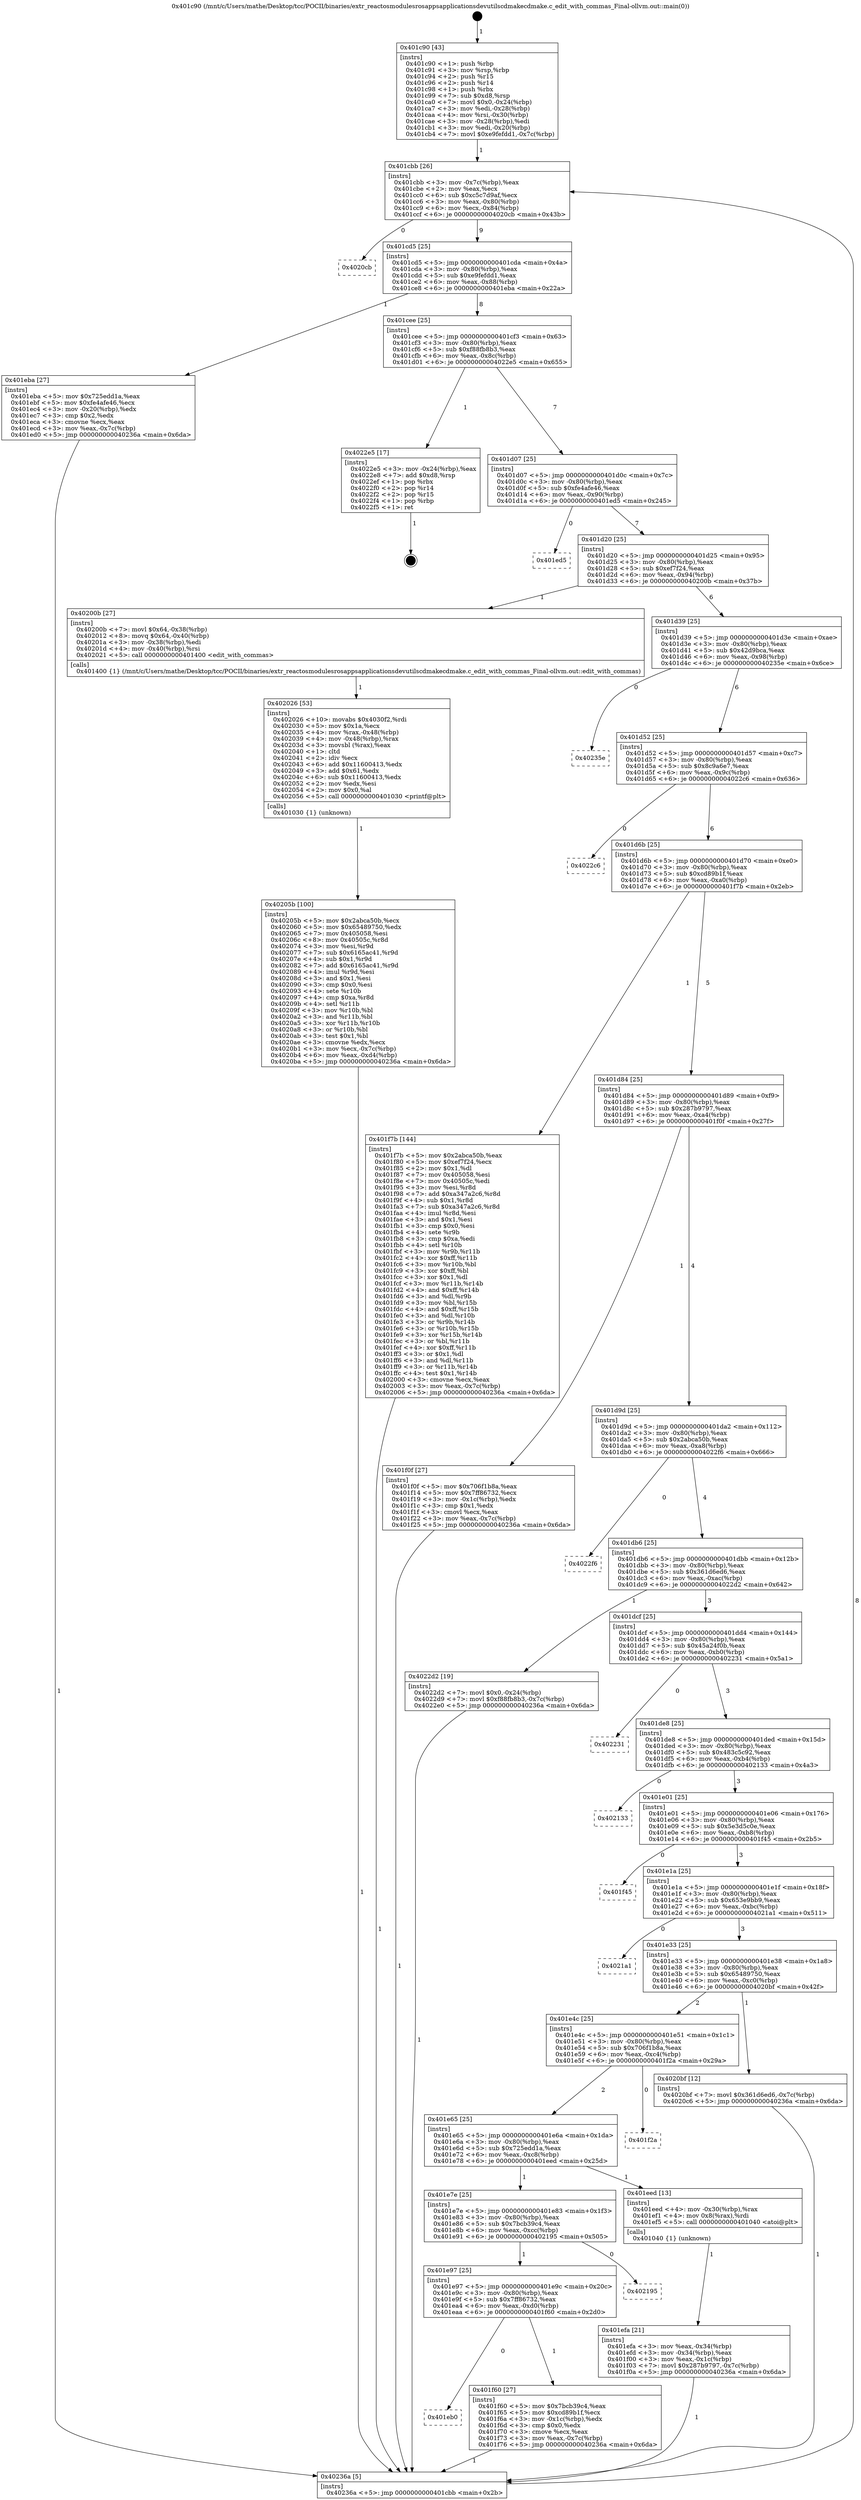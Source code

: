 digraph "0x401c90" {
  label = "0x401c90 (/mnt/c/Users/mathe/Desktop/tcc/POCII/binaries/extr_reactosmodulesrosappsapplicationsdevutilscdmakecdmake.c_edit_with_commas_Final-ollvm.out::main(0))"
  labelloc = "t"
  node[shape=record]

  Entry [label="",width=0.3,height=0.3,shape=circle,fillcolor=black,style=filled]
  "0x401cbb" [label="{
     0x401cbb [26]\l
     | [instrs]\l
     &nbsp;&nbsp;0x401cbb \<+3\>: mov -0x7c(%rbp),%eax\l
     &nbsp;&nbsp;0x401cbe \<+2\>: mov %eax,%ecx\l
     &nbsp;&nbsp;0x401cc0 \<+6\>: sub $0xc5c7d9af,%ecx\l
     &nbsp;&nbsp;0x401cc6 \<+3\>: mov %eax,-0x80(%rbp)\l
     &nbsp;&nbsp;0x401cc9 \<+6\>: mov %ecx,-0x84(%rbp)\l
     &nbsp;&nbsp;0x401ccf \<+6\>: je 00000000004020cb \<main+0x43b\>\l
  }"]
  "0x4020cb" [label="{
     0x4020cb\l
  }", style=dashed]
  "0x401cd5" [label="{
     0x401cd5 [25]\l
     | [instrs]\l
     &nbsp;&nbsp;0x401cd5 \<+5\>: jmp 0000000000401cda \<main+0x4a\>\l
     &nbsp;&nbsp;0x401cda \<+3\>: mov -0x80(%rbp),%eax\l
     &nbsp;&nbsp;0x401cdd \<+5\>: sub $0xe9fefdd1,%eax\l
     &nbsp;&nbsp;0x401ce2 \<+6\>: mov %eax,-0x88(%rbp)\l
     &nbsp;&nbsp;0x401ce8 \<+6\>: je 0000000000401eba \<main+0x22a\>\l
  }"]
  Exit [label="",width=0.3,height=0.3,shape=circle,fillcolor=black,style=filled,peripheries=2]
  "0x401eba" [label="{
     0x401eba [27]\l
     | [instrs]\l
     &nbsp;&nbsp;0x401eba \<+5\>: mov $0x725edd1a,%eax\l
     &nbsp;&nbsp;0x401ebf \<+5\>: mov $0xfe4afe46,%ecx\l
     &nbsp;&nbsp;0x401ec4 \<+3\>: mov -0x20(%rbp),%edx\l
     &nbsp;&nbsp;0x401ec7 \<+3\>: cmp $0x2,%edx\l
     &nbsp;&nbsp;0x401eca \<+3\>: cmovne %ecx,%eax\l
     &nbsp;&nbsp;0x401ecd \<+3\>: mov %eax,-0x7c(%rbp)\l
     &nbsp;&nbsp;0x401ed0 \<+5\>: jmp 000000000040236a \<main+0x6da\>\l
  }"]
  "0x401cee" [label="{
     0x401cee [25]\l
     | [instrs]\l
     &nbsp;&nbsp;0x401cee \<+5\>: jmp 0000000000401cf3 \<main+0x63\>\l
     &nbsp;&nbsp;0x401cf3 \<+3\>: mov -0x80(%rbp),%eax\l
     &nbsp;&nbsp;0x401cf6 \<+5\>: sub $0xf88fb8b3,%eax\l
     &nbsp;&nbsp;0x401cfb \<+6\>: mov %eax,-0x8c(%rbp)\l
     &nbsp;&nbsp;0x401d01 \<+6\>: je 00000000004022e5 \<main+0x655\>\l
  }"]
  "0x40236a" [label="{
     0x40236a [5]\l
     | [instrs]\l
     &nbsp;&nbsp;0x40236a \<+5\>: jmp 0000000000401cbb \<main+0x2b\>\l
  }"]
  "0x401c90" [label="{
     0x401c90 [43]\l
     | [instrs]\l
     &nbsp;&nbsp;0x401c90 \<+1\>: push %rbp\l
     &nbsp;&nbsp;0x401c91 \<+3\>: mov %rsp,%rbp\l
     &nbsp;&nbsp;0x401c94 \<+2\>: push %r15\l
     &nbsp;&nbsp;0x401c96 \<+2\>: push %r14\l
     &nbsp;&nbsp;0x401c98 \<+1\>: push %rbx\l
     &nbsp;&nbsp;0x401c99 \<+7\>: sub $0xd8,%rsp\l
     &nbsp;&nbsp;0x401ca0 \<+7\>: movl $0x0,-0x24(%rbp)\l
     &nbsp;&nbsp;0x401ca7 \<+3\>: mov %edi,-0x28(%rbp)\l
     &nbsp;&nbsp;0x401caa \<+4\>: mov %rsi,-0x30(%rbp)\l
     &nbsp;&nbsp;0x401cae \<+3\>: mov -0x28(%rbp),%edi\l
     &nbsp;&nbsp;0x401cb1 \<+3\>: mov %edi,-0x20(%rbp)\l
     &nbsp;&nbsp;0x401cb4 \<+7\>: movl $0xe9fefdd1,-0x7c(%rbp)\l
  }"]
  "0x40205b" [label="{
     0x40205b [100]\l
     | [instrs]\l
     &nbsp;&nbsp;0x40205b \<+5\>: mov $0x2abca50b,%ecx\l
     &nbsp;&nbsp;0x402060 \<+5\>: mov $0x65489750,%edx\l
     &nbsp;&nbsp;0x402065 \<+7\>: mov 0x405058,%esi\l
     &nbsp;&nbsp;0x40206c \<+8\>: mov 0x40505c,%r8d\l
     &nbsp;&nbsp;0x402074 \<+3\>: mov %esi,%r9d\l
     &nbsp;&nbsp;0x402077 \<+7\>: sub $0x6165ac41,%r9d\l
     &nbsp;&nbsp;0x40207e \<+4\>: sub $0x1,%r9d\l
     &nbsp;&nbsp;0x402082 \<+7\>: add $0x6165ac41,%r9d\l
     &nbsp;&nbsp;0x402089 \<+4\>: imul %r9d,%esi\l
     &nbsp;&nbsp;0x40208d \<+3\>: and $0x1,%esi\l
     &nbsp;&nbsp;0x402090 \<+3\>: cmp $0x0,%esi\l
     &nbsp;&nbsp;0x402093 \<+4\>: sete %r10b\l
     &nbsp;&nbsp;0x402097 \<+4\>: cmp $0xa,%r8d\l
     &nbsp;&nbsp;0x40209b \<+4\>: setl %r11b\l
     &nbsp;&nbsp;0x40209f \<+3\>: mov %r10b,%bl\l
     &nbsp;&nbsp;0x4020a2 \<+3\>: and %r11b,%bl\l
     &nbsp;&nbsp;0x4020a5 \<+3\>: xor %r11b,%r10b\l
     &nbsp;&nbsp;0x4020a8 \<+3\>: or %r10b,%bl\l
     &nbsp;&nbsp;0x4020ab \<+3\>: test $0x1,%bl\l
     &nbsp;&nbsp;0x4020ae \<+3\>: cmovne %edx,%ecx\l
     &nbsp;&nbsp;0x4020b1 \<+3\>: mov %ecx,-0x7c(%rbp)\l
     &nbsp;&nbsp;0x4020b4 \<+6\>: mov %eax,-0xd4(%rbp)\l
     &nbsp;&nbsp;0x4020ba \<+5\>: jmp 000000000040236a \<main+0x6da\>\l
  }"]
  "0x4022e5" [label="{
     0x4022e5 [17]\l
     | [instrs]\l
     &nbsp;&nbsp;0x4022e5 \<+3\>: mov -0x24(%rbp),%eax\l
     &nbsp;&nbsp;0x4022e8 \<+7\>: add $0xd8,%rsp\l
     &nbsp;&nbsp;0x4022ef \<+1\>: pop %rbx\l
     &nbsp;&nbsp;0x4022f0 \<+2\>: pop %r14\l
     &nbsp;&nbsp;0x4022f2 \<+2\>: pop %r15\l
     &nbsp;&nbsp;0x4022f4 \<+1\>: pop %rbp\l
     &nbsp;&nbsp;0x4022f5 \<+1\>: ret\l
  }"]
  "0x401d07" [label="{
     0x401d07 [25]\l
     | [instrs]\l
     &nbsp;&nbsp;0x401d07 \<+5\>: jmp 0000000000401d0c \<main+0x7c\>\l
     &nbsp;&nbsp;0x401d0c \<+3\>: mov -0x80(%rbp),%eax\l
     &nbsp;&nbsp;0x401d0f \<+5\>: sub $0xfe4afe46,%eax\l
     &nbsp;&nbsp;0x401d14 \<+6\>: mov %eax,-0x90(%rbp)\l
     &nbsp;&nbsp;0x401d1a \<+6\>: je 0000000000401ed5 \<main+0x245\>\l
  }"]
  "0x402026" [label="{
     0x402026 [53]\l
     | [instrs]\l
     &nbsp;&nbsp;0x402026 \<+10\>: movabs $0x4030f2,%rdi\l
     &nbsp;&nbsp;0x402030 \<+5\>: mov $0x1a,%ecx\l
     &nbsp;&nbsp;0x402035 \<+4\>: mov %rax,-0x48(%rbp)\l
     &nbsp;&nbsp;0x402039 \<+4\>: mov -0x48(%rbp),%rax\l
     &nbsp;&nbsp;0x40203d \<+3\>: movsbl (%rax),%eax\l
     &nbsp;&nbsp;0x402040 \<+1\>: cltd\l
     &nbsp;&nbsp;0x402041 \<+2\>: idiv %ecx\l
     &nbsp;&nbsp;0x402043 \<+6\>: add $0x11600413,%edx\l
     &nbsp;&nbsp;0x402049 \<+3\>: add $0x61,%edx\l
     &nbsp;&nbsp;0x40204c \<+6\>: sub $0x11600413,%edx\l
     &nbsp;&nbsp;0x402052 \<+2\>: mov %edx,%esi\l
     &nbsp;&nbsp;0x402054 \<+2\>: mov $0x0,%al\l
     &nbsp;&nbsp;0x402056 \<+5\>: call 0000000000401030 \<printf@plt\>\l
     | [calls]\l
     &nbsp;&nbsp;0x401030 \{1\} (unknown)\l
  }"]
  "0x401ed5" [label="{
     0x401ed5\l
  }", style=dashed]
  "0x401d20" [label="{
     0x401d20 [25]\l
     | [instrs]\l
     &nbsp;&nbsp;0x401d20 \<+5\>: jmp 0000000000401d25 \<main+0x95\>\l
     &nbsp;&nbsp;0x401d25 \<+3\>: mov -0x80(%rbp),%eax\l
     &nbsp;&nbsp;0x401d28 \<+5\>: sub $0xef7f24,%eax\l
     &nbsp;&nbsp;0x401d2d \<+6\>: mov %eax,-0x94(%rbp)\l
     &nbsp;&nbsp;0x401d33 \<+6\>: je 000000000040200b \<main+0x37b\>\l
  }"]
  "0x401eb0" [label="{
     0x401eb0\l
  }", style=dashed]
  "0x40200b" [label="{
     0x40200b [27]\l
     | [instrs]\l
     &nbsp;&nbsp;0x40200b \<+7\>: movl $0x64,-0x38(%rbp)\l
     &nbsp;&nbsp;0x402012 \<+8\>: movq $0x64,-0x40(%rbp)\l
     &nbsp;&nbsp;0x40201a \<+3\>: mov -0x38(%rbp),%edi\l
     &nbsp;&nbsp;0x40201d \<+4\>: mov -0x40(%rbp),%rsi\l
     &nbsp;&nbsp;0x402021 \<+5\>: call 0000000000401400 \<edit_with_commas\>\l
     | [calls]\l
     &nbsp;&nbsp;0x401400 \{1\} (/mnt/c/Users/mathe/Desktop/tcc/POCII/binaries/extr_reactosmodulesrosappsapplicationsdevutilscdmakecdmake.c_edit_with_commas_Final-ollvm.out::edit_with_commas)\l
  }"]
  "0x401d39" [label="{
     0x401d39 [25]\l
     | [instrs]\l
     &nbsp;&nbsp;0x401d39 \<+5\>: jmp 0000000000401d3e \<main+0xae\>\l
     &nbsp;&nbsp;0x401d3e \<+3\>: mov -0x80(%rbp),%eax\l
     &nbsp;&nbsp;0x401d41 \<+5\>: sub $0x42d9bca,%eax\l
     &nbsp;&nbsp;0x401d46 \<+6\>: mov %eax,-0x98(%rbp)\l
     &nbsp;&nbsp;0x401d4c \<+6\>: je 000000000040235e \<main+0x6ce\>\l
  }"]
  "0x401f60" [label="{
     0x401f60 [27]\l
     | [instrs]\l
     &nbsp;&nbsp;0x401f60 \<+5\>: mov $0x7bcb39c4,%eax\l
     &nbsp;&nbsp;0x401f65 \<+5\>: mov $0xcd89b1f,%ecx\l
     &nbsp;&nbsp;0x401f6a \<+3\>: mov -0x1c(%rbp),%edx\l
     &nbsp;&nbsp;0x401f6d \<+3\>: cmp $0x0,%edx\l
     &nbsp;&nbsp;0x401f70 \<+3\>: cmove %ecx,%eax\l
     &nbsp;&nbsp;0x401f73 \<+3\>: mov %eax,-0x7c(%rbp)\l
     &nbsp;&nbsp;0x401f76 \<+5\>: jmp 000000000040236a \<main+0x6da\>\l
  }"]
  "0x40235e" [label="{
     0x40235e\l
  }", style=dashed]
  "0x401d52" [label="{
     0x401d52 [25]\l
     | [instrs]\l
     &nbsp;&nbsp;0x401d52 \<+5\>: jmp 0000000000401d57 \<main+0xc7\>\l
     &nbsp;&nbsp;0x401d57 \<+3\>: mov -0x80(%rbp),%eax\l
     &nbsp;&nbsp;0x401d5a \<+5\>: sub $0x8c9a6e7,%eax\l
     &nbsp;&nbsp;0x401d5f \<+6\>: mov %eax,-0x9c(%rbp)\l
     &nbsp;&nbsp;0x401d65 \<+6\>: je 00000000004022c6 \<main+0x636\>\l
  }"]
  "0x401e97" [label="{
     0x401e97 [25]\l
     | [instrs]\l
     &nbsp;&nbsp;0x401e97 \<+5\>: jmp 0000000000401e9c \<main+0x20c\>\l
     &nbsp;&nbsp;0x401e9c \<+3\>: mov -0x80(%rbp),%eax\l
     &nbsp;&nbsp;0x401e9f \<+5\>: sub $0x7ff86732,%eax\l
     &nbsp;&nbsp;0x401ea4 \<+6\>: mov %eax,-0xd0(%rbp)\l
     &nbsp;&nbsp;0x401eaa \<+6\>: je 0000000000401f60 \<main+0x2d0\>\l
  }"]
  "0x4022c6" [label="{
     0x4022c6\l
  }", style=dashed]
  "0x401d6b" [label="{
     0x401d6b [25]\l
     | [instrs]\l
     &nbsp;&nbsp;0x401d6b \<+5\>: jmp 0000000000401d70 \<main+0xe0\>\l
     &nbsp;&nbsp;0x401d70 \<+3\>: mov -0x80(%rbp),%eax\l
     &nbsp;&nbsp;0x401d73 \<+5\>: sub $0xcd89b1f,%eax\l
     &nbsp;&nbsp;0x401d78 \<+6\>: mov %eax,-0xa0(%rbp)\l
     &nbsp;&nbsp;0x401d7e \<+6\>: je 0000000000401f7b \<main+0x2eb\>\l
  }"]
  "0x402195" [label="{
     0x402195\l
  }", style=dashed]
  "0x401f7b" [label="{
     0x401f7b [144]\l
     | [instrs]\l
     &nbsp;&nbsp;0x401f7b \<+5\>: mov $0x2abca50b,%eax\l
     &nbsp;&nbsp;0x401f80 \<+5\>: mov $0xef7f24,%ecx\l
     &nbsp;&nbsp;0x401f85 \<+2\>: mov $0x1,%dl\l
     &nbsp;&nbsp;0x401f87 \<+7\>: mov 0x405058,%esi\l
     &nbsp;&nbsp;0x401f8e \<+7\>: mov 0x40505c,%edi\l
     &nbsp;&nbsp;0x401f95 \<+3\>: mov %esi,%r8d\l
     &nbsp;&nbsp;0x401f98 \<+7\>: add $0xa347a2c6,%r8d\l
     &nbsp;&nbsp;0x401f9f \<+4\>: sub $0x1,%r8d\l
     &nbsp;&nbsp;0x401fa3 \<+7\>: sub $0xa347a2c6,%r8d\l
     &nbsp;&nbsp;0x401faa \<+4\>: imul %r8d,%esi\l
     &nbsp;&nbsp;0x401fae \<+3\>: and $0x1,%esi\l
     &nbsp;&nbsp;0x401fb1 \<+3\>: cmp $0x0,%esi\l
     &nbsp;&nbsp;0x401fb4 \<+4\>: sete %r9b\l
     &nbsp;&nbsp;0x401fb8 \<+3\>: cmp $0xa,%edi\l
     &nbsp;&nbsp;0x401fbb \<+4\>: setl %r10b\l
     &nbsp;&nbsp;0x401fbf \<+3\>: mov %r9b,%r11b\l
     &nbsp;&nbsp;0x401fc2 \<+4\>: xor $0xff,%r11b\l
     &nbsp;&nbsp;0x401fc6 \<+3\>: mov %r10b,%bl\l
     &nbsp;&nbsp;0x401fc9 \<+3\>: xor $0xff,%bl\l
     &nbsp;&nbsp;0x401fcc \<+3\>: xor $0x1,%dl\l
     &nbsp;&nbsp;0x401fcf \<+3\>: mov %r11b,%r14b\l
     &nbsp;&nbsp;0x401fd2 \<+4\>: and $0xff,%r14b\l
     &nbsp;&nbsp;0x401fd6 \<+3\>: and %dl,%r9b\l
     &nbsp;&nbsp;0x401fd9 \<+3\>: mov %bl,%r15b\l
     &nbsp;&nbsp;0x401fdc \<+4\>: and $0xff,%r15b\l
     &nbsp;&nbsp;0x401fe0 \<+3\>: and %dl,%r10b\l
     &nbsp;&nbsp;0x401fe3 \<+3\>: or %r9b,%r14b\l
     &nbsp;&nbsp;0x401fe6 \<+3\>: or %r10b,%r15b\l
     &nbsp;&nbsp;0x401fe9 \<+3\>: xor %r15b,%r14b\l
     &nbsp;&nbsp;0x401fec \<+3\>: or %bl,%r11b\l
     &nbsp;&nbsp;0x401fef \<+4\>: xor $0xff,%r11b\l
     &nbsp;&nbsp;0x401ff3 \<+3\>: or $0x1,%dl\l
     &nbsp;&nbsp;0x401ff6 \<+3\>: and %dl,%r11b\l
     &nbsp;&nbsp;0x401ff9 \<+3\>: or %r11b,%r14b\l
     &nbsp;&nbsp;0x401ffc \<+4\>: test $0x1,%r14b\l
     &nbsp;&nbsp;0x402000 \<+3\>: cmovne %ecx,%eax\l
     &nbsp;&nbsp;0x402003 \<+3\>: mov %eax,-0x7c(%rbp)\l
     &nbsp;&nbsp;0x402006 \<+5\>: jmp 000000000040236a \<main+0x6da\>\l
  }"]
  "0x401d84" [label="{
     0x401d84 [25]\l
     | [instrs]\l
     &nbsp;&nbsp;0x401d84 \<+5\>: jmp 0000000000401d89 \<main+0xf9\>\l
     &nbsp;&nbsp;0x401d89 \<+3\>: mov -0x80(%rbp),%eax\l
     &nbsp;&nbsp;0x401d8c \<+5\>: sub $0x287b9797,%eax\l
     &nbsp;&nbsp;0x401d91 \<+6\>: mov %eax,-0xa4(%rbp)\l
     &nbsp;&nbsp;0x401d97 \<+6\>: je 0000000000401f0f \<main+0x27f\>\l
  }"]
  "0x401efa" [label="{
     0x401efa [21]\l
     | [instrs]\l
     &nbsp;&nbsp;0x401efa \<+3\>: mov %eax,-0x34(%rbp)\l
     &nbsp;&nbsp;0x401efd \<+3\>: mov -0x34(%rbp),%eax\l
     &nbsp;&nbsp;0x401f00 \<+3\>: mov %eax,-0x1c(%rbp)\l
     &nbsp;&nbsp;0x401f03 \<+7\>: movl $0x287b9797,-0x7c(%rbp)\l
     &nbsp;&nbsp;0x401f0a \<+5\>: jmp 000000000040236a \<main+0x6da\>\l
  }"]
  "0x401f0f" [label="{
     0x401f0f [27]\l
     | [instrs]\l
     &nbsp;&nbsp;0x401f0f \<+5\>: mov $0x706f1b8a,%eax\l
     &nbsp;&nbsp;0x401f14 \<+5\>: mov $0x7ff86732,%ecx\l
     &nbsp;&nbsp;0x401f19 \<+3\>: mov -0x1c(%rbp),%edx\l
     &nbsp;&nbsp;0x401f1c \<+3\>: cmp $0x1,%edx\l
     &nbsp;&nbsp;0x401f1f \<+3\>: cmovl %ecx,%eax\l
     &nbsp;&nbsp;0x401f22 \<+3\>: mov %eax,-0x7c(%rbp)\l
     &nbsp;&nbsp;0x401f25 \<+5\>: jmp 000000000040236a \<main+0x6da\>\l
  }"]
  "0x401d9d" [label="{
     0x401d9d [25]\l
     | [instrs]\l
     &nbsp;&nbsp;0x401d9d \<+5\>: jmp 0000000000401da2 \<main+0x112\>\l
     &nbsp;&nbsp;0x401da2 \<+3\>: mov -0x80(%rbp),%eax\l
     &nbsp;&nbsp;0x401da5 \<+5\>: sub $0x2abca50b,%eax\l
     &nbsp;&nbsp;0x401daa \<+6\>: mov %eax,-0xa8(%rbp)\l
     &nbsp;&nbsp;0x401db0 \<+6\>: je 00000000004022f6 \<main+0x666\>\l
  }"]
  "0x401e7e" [label="{
     0x401e7e [25]\l
     | [instrs]\l
     &nbsp;&nbsp;0x401e7e \<+5\>: jmp 0000000000401e83 \<main+0x1f3\>\l
     &nbsp;&nbsp;0x401e83 \<+3\>: mov -0x80(%rbp),%eax\l
     &nbsp;&nbsp;0x401e86 \<+5\>: sub $0x7bcb39c4,%eax\l
     &nbsp;&nbsp;0x401e8b \<+6\>: mov %eax,-0xcc(%rbp)\l
     &nbsp;&nbsp;0x401e91 \<+6\>: je 0000000000402195 \<main+0x505\>\l
  }"]
  "0x4022f6" [label="{
     0x4022f6\l
  }", style=dashed]
  "0x401db6" [label="{
     0x401db6 [25]\l
     | [instrs]\l
     &nbsp;&nbsp;0x401db6 \<+5\>: jmp 0000000000401dbb \<main+0x12b\>\l
     &nbsp;&nbsp;0x401dbb \<+3\>: mov -0x80(%rbp),%eax\l
     &nbsp;&nbsp;0x401dbe \<+5\>: sub $0x361d6ed6,%eax\l
     &nbsp;&nbsp;0x401dc3 \<+6\>: mov %eax,-0xac(%rbp)\l
     &nbsp;&nbsp;0x401dc9 \<+6\>: je 00000000004022d2 \<main+0x642\>\l
  }"]
  "0x401eed" [label="{
     0x401eed [13]\l
     | [instrs]\l
     &nbsp;&nbsp;0x401eed \<+4\>: mov -0x30(%rbp),%rax\l
     &nbsp;&nbsp;0x401ef1 \<+4\>: mov 0x8(%rax),%rdi\l
     &nbsp;&nbsp;0x401ef5 \<+5\>: call 0000000000401040 \<atoi@plt\>\l
     | [calls]\l
     &nbsp;&nbsp;0x401040 \{1\} (unknown)\l
  }"]
  "0x4022d2" [label="{
     0x4022d2 [19]\l
     | [instrs]\l
     &nbsp;&nbsp;0x4022d2 \<+7\>: movl $0x0,-0x24(%rbp)\l
     &nbsp;&nbsp;0x4022d9 \<+7\>: movl $0xf88fb8b3,-0x7c(%rbp)\l
     &nbsp;&nbsp;0x4022e0 \<+5\>: jmp 000000000040236a \<main+0x6da\>\l
  }"]
  "0x401dcf" [label="{
     0x401dcf [25]\l
     | [instrs]\l
     &nbsp;&nbsp;0x401dcf \<+5\>: jmp 0000000000401dd4 \<main+0x144\>\l
     &nbsp;&nbsp;0x401dd4 \<+3\>: mov -0x80(%rbp),%eax\l
     &nbsp;&nbsp;0x401dd7 \<+5\>: sub $0x45a24f0b,%eax\l
     &nbsp;&nbsp;0x401ddc \<+6\>: mov %eax,-0xb0(%rbp)\l
     &nbsp;&nbsp;0x401de2 \<+6\>: je 0000000000402231 \<main+0x5a1\>\l
  }"]
  "0x401e65" [label="{
     0x401e65 [25]\l
     | [instrs]\l
     &nbsp;&nbsp;0x401e65 \<+5\>: jmp 0000000000401e6a \<main+0x1da\>\l
     &nbsp;&nbsp;0x401e6a \<+3\>: mov -0x80(%rbp),%eax\l
     &nbsp;&nbsp;0x401e6d \<+5\>: sub $0x725edd1a,%eax\l
     &nbsp;&nbsp;0x401e72 \<+6\>: mov %eax,-0xc8(%rbp)\l
     &nbsp;&nbsp;0x401e78 \<+6\>: je 0000000000401eed \<main+0x25d\>\l
  }"]
  "0x402231" [label="{
     0x402231\l
  }", style=dashed]
  "0x401de8" [label="{
     0x401de8 [25]\l
     | [instrs]\l
     &nbsp;&nbsp;0x401de8 \<+5\>: jmp 0000000000401ded \<main+0x15d\>\l
     &nbsp;&nbsp;0x401ded \<+3\>: mov -0x80(%rbp),%eax\l
     &nbsp;&nbsp;0x401df0 \<+5\>: sub $0x483c5c92,%eax\l
     &nbsp;&nbsp;0x401df5 \<+6\>: mov %eax,-0xb4(%rbp)\l
     &nbsp;&nbsp;0x401dfb \<+6\>: je 0000000000402133 \<main+0x4a3\>\l
  }"]
  "0x401f2a" [label="{
     0x401f2a\l
  }", style=dashed]
  "0x402133" [label="{
     0x402133\l
  }", style=dashed]
  "0x401e01" [label="{
     0x401e01 [25]\l
     | [instrs]\l
     &nbsp;&nbsp;0x401e01 \<+5\>: jmp 0000000000401e06 \<main+0x176\>\l
     &nbsp;&nbsp;0x401e06 \<+3\>: mov -0x80(%rbp),%eax\l
     &nbsp;&nbsp;0x401e09 \<+5\>: sub $0x5e3d5c0e,%eax\l
     &nbsp;&nbsp;0x401e0e \<+6\>: mov %eax,-0xb8(%rbp)\l
     &nbsp;&nbsp;0x401e14 \<+6\>: je 0000000000401f45 \<main+0x2b5\>\l
  }"]
  "0x401e4c" [label="{
     0x401e4c [25]\l
     | [instrs]\l
     &nbsp;&nbsp;0x401e4c \<+5\>: jmp 0000000000401e51 \<main+0x1c1\>\l
     &nbsp;&nbsp;0x401e51 \<+3\>: mov -0x80(%rbp),%eax\l
     &nbsp;&nbsp;0x401e54 \<+5\>: sub $0x706f1b8a,%eax\l
     &nbsp;&nbsp;0x401e59 \<+6\>: mov %eax,-0xc4(%rbp)\l
     &nbsp;&nbsp;0x401e5f \<+6\>: je 0000000000401f2a \<main+0x29a\>\l
  }"]
  "0x401f45" [label="{
     0x401f45\l
  }", style=dashed]
  "0x401e1a" [label="{
     0x401e1a [25]\l
     | [instrs]\l
     &nbsp;&nbsp;0x401e1a \<+5\>: jmp 0000000000401e1f \<main+0x18f\>\l
     &nbsp;&nbsp;0x401e1f \<+3\>: mov -0x80(%rbp),%eax\l
     &nbsp;&nbsp;0x401e22 \<+5\>: sub $0x653e9bb9,%eax\l
     &nbsp;&nbsp;0x401e27 \<+6\>: mov %eax,-0xbc(%rbp)\l
     &nbsp;&nbsp;0x401e2d \<+6\>: je 00000000004021a1 \<main+0x511\>\l
  }"]
  "0x4020bf" [label="{
     0x4020bf [12]\l
     | [instrs]\l
     &nbsp;&nbsp;0x4020bf \<+7\>: movl $0x361d6ed6,-0x7c(%rbp)\l
     &nbsp;&nbsp;0x4020c6 \<+5\>: jmp 000000000040236a \<main+0x6da\>\l
  }"]
  "0x4021a1" [label="{
     0x4021a1\l
  }", style=dashed]
  "0x401e33" [label="{
     0x401e33 [25]\l
     | [instrs]\l
     &nbsp;&nbsp;0x401e33 \<+5\>: jmp 0000000000401e38 \<main+0x1a8\>\l
     &nbsp;&nbsp;0x401e38 \<+3\>: mov -0x80(%rbp),%eax\l
     &nbsp;&nbsp;0x401e3b \<+5\>: sub $0x65489750,%eax\l
     &nbsp;&nbsp;0x401e40 \<+6\>: mov %eax,-0xc0(%rbp)\l
     &nbsp;&nbsp;0x401e46 \<+6\>: je 00000000004020bf \<main+0x42f\>\l
  }"]
  Entry -> "0x401c90" [label=" 1"]
  "0x401cbb" -> "0x4020cb" [label=" 0"]
  "0x401cbb" -> "0x401cd5" [label=" 9"]
  "0x4022e5" -> Exit [label=" 1"]
  "0x401cd5" -> "0x401eba" [label=" 1"]
  "0x401cd5" -> "0x401cee" [label=" 8"]
  "0x401eba" -> "0x40236a" [label=" 1"]
  "0x401c90" -> "0x401cbb" [label=" 1"]
  "0x40236a" -> "0x401cbb" [label=" 8"]
  "0x4022d2" -> "0x40236a" [label=" 1"]
  "0x401cee" -> "0x4022e5" [label=" 1"]
  "0x401cee" -> "0x401d07" [label=" 7"]
  "0x4020bf" -> "0x40236a" [label=" 1"]
  "0x401d07" -> "0x401ed5" [label=" 0"]
  "0x401d07" -> "0x401d20" [label=" 7"]
  "0x40205b" -> "0x40236a" [label=" 1"]
  "0x401d20" -> "0x40200b" [label=" 1"]
  "0x401d20" -> "0x401d39" [label=" 6"]
  "0x402026" -> "0x40205b" [label=" 1"]
  "0x401d39" -> "0x40235e" [label=" 0"]
  "0x401d39" -> "0x401d52" [label=" 6"]
  "0x40200b" -> "0x402026" [label=" 1"]
  "0x401d52" -> "0x4022c6" [label=" 0"]
  "0x401d52" -> "0x401d6b" [label=" 6"]
  "0x401f60" -> "0x40236a" [label=" 1"]
  "0x401d6b" -> "0x401f7b" [label=" 1"]
  "0x401d6b" -> "0x401d84" [label=" 5"]
  "0x401e97" -> "0x401eb0" [label=" 0"]
  "0x401d84" -> "0x401f0f" [label=" 1"]
  "0x401d84" -> "0x401d9d" [label=" 4"]
  "0x401f7b" -> "0x40236a" [label=" 1"]
  "0x401d9d" -> "0x4022f6" [label=" 0"]
  "0x401d9d" -> "0x401db6" [label=" 4"]
  "0x401e7e" -> "0x401e97" [label=" 1"]
  "0x401db6" -> "0x4022d2" [label=" 1"]
  "0x401db6" -> "0x401dcf" [label=" 3"]
  "0x401e7e" -> "0x402195" [label=" 0"]
  "0x401dcf" -> "0x402231" [label=" 0"]
  "0x401dcf" -> "0x401de8" [label=" 3"]
  "0x401f0f" -> "0x40236a" [label=" 1"]
  "0x401de8" -> "0x402133" [label=" 0"]
  "0x401de8" -> "0x401e01" [label=" 3"]
  "0x401efa" -> "0x40236a" [label=" 1"]
  "0x401e01" -> "0x401f45" [label=" 0"]
  "0x401e01" -> "0x401e1a" [label=" 3"]
  "0x401e65" -> "0x401e7e" [label=" 1"]
  "0x401e1a" -> "0x4021a1" [label=" 0"]
  "0x401e1a" -> "0x401e33" [label=" 3"]
  "0x401e65" -> "0x401eed" [label=" 1"]
  "0x401e33" -> "0x4020bf" [label=" 1"]
  "0x401e33" -> "0x401e4c" [label=" 2"]
  "0x401eed" -> "0x401efa" [label=" 1"]
  "0x401e4c" -> "0x401f2a" [label=" 0"]
  "0x401e4c" -> "0x401e65" [label=" 2"]
  "0x401e97" -> "0x401f60" [label=" 1"]
}
